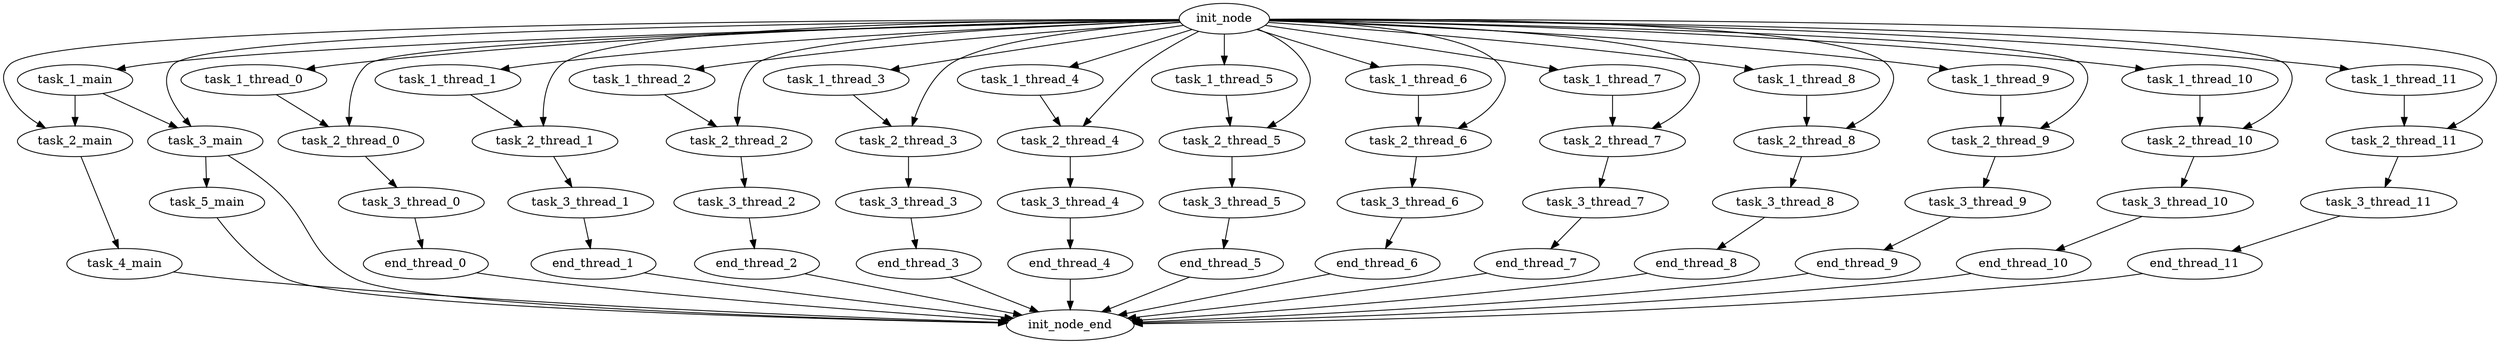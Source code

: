 digraph G {
init_node [size="1.0"];
task_1_main [size="2.129140e+01"];
task_2_main [size="1.540917e+01"];
task_3_main [size="7.874991e+00"];
task_4_main [size="5.117865e+01"];
task_5_main [size="2.390834e+01"];
task_1_main -> task_2_main [size="2.003192e+01"];
task_1_main -> task_3_main [size="1.023749e+01"];
task_2_main -> task_4_main [size="6.653225e+01"];
task_3_main -> task_5_main [size="3.108085e+01"];
task_1_thread_0 [size="2.129140e+01"];
task_2_thread_0 [size="1.540917e+01"];
task_3_thread_0 [size="7.874991e+00"];
end_thread_0 [size="1.000000e+00"];
task_1_thread_0 -> task_2_thread_0 [size="2.003192e+01"];
task_2_thread_0 -> task_3_thread_0 [size="1.023749e+01"];
task_3_thread_0 -> end_thread_0 [size="1.000000e-12"];
task_1_thread_1 [size="2.129140e+01"];
task_2_thread_1 [size="1.540917e+01"];
task_3_thread_1 [size="7.874991e+00"];
end_thread_1 [size="1.000000e+00"];
task_1_thread_1 -> task_2_thread_1 [size="2.003192e+01"];
task_2_thread_1 -> task_3_thread_1 [size="1.023749e+01"];
task_3_thread_1 -> end_thread_1 [size="1.000000e-12"];
task_1_thread_2 [size="2.129140e+01"];
task_2_thread_2 [size="1.540917e+01"];
task_3_thread_2 [size="7.874991e+00"];
end_thread_2 [size="1.000000e+00"];
task_1_thread_2 -> task_2_thread_2 [size="2.003192e+01"];
task_2_thread_2 -> task_3_thread_2 [size="1.023749e+01"];
task_3_thread_2 -> end_thread_2 [size="1.000000e-12"];
task_1_thread_3 [size="2.129140e+01"];
task_2_thread_3 [size="1.540917e+01"];
task_3_thread_3 [size="7.874991e+00"];
end_thread_3 [size="1.000000e+00"];
task_1_thread_3 -> task_2_thread_3 [size="2.003192e+01"];
task_2_thread_3 -> task_3_thread_3 [size="1.023749e+01"];
task_3_thread_3 -> end_thread_3 [size="1.000000e-12"];
task_1_thread_4 [size="2.129140e+01"];
task_2_thread_4 [size="1.540917e+01"];
task_3_thread_4 [size="7.874991e+00"];
end_thread_4 [size="1.000000e+00"];
task_1_thread_4 -> task_2_thread_4 [size="2.003192e+01"];
task_2_thread_4 -> task_3_thread_4 [size="1.023749e+01"];
task_3_thread_4 -> end_thread_4 [size="1.000000e-12"];
task_1_thread_5 [size="2.129140e+01"];
task_2_thread_5 [size="1.540917e+01"];
task_3_thread_5 [size="7.874991e+00"];
end_thread_5 [size="1.000000e+00"];
task_1_thread_5 -> task_2_thread_5 [size="2.003192e+01"];
task_2_thread_5 -> task_3_thread_5 [size="1.023749e+01"];
task_3_thread_5 -> end_thread_5 [size="1.000000e-12"];
task_1_thread_6 [size="2.129140e+01"];
task_2_thread_6 [size="1.540917e+01"];
task_3_thread_6 [size="7.874991e+00"];
end_thread_6 [size="1.000000e+00"];
task_1_thread_6 -> task_2_thread_6 [size="2.003192e+01"];
task_2_thread_6 -> task_3_thread_6 [size="1.023749e+01"];
task_3_thread_6 -> end_thread_6 [size="1.000000e-12"];
task_1_thread_7 [size="2.129140e+01"];
task_2_thread_7 [size="1.540917e+01"];
task_3_thread_7 [size="7.874991e+00"];
end_thread_7 [size="1.000000e+00"];
task_1_thread_7 -> task_2_thread_7 [size="2.003192e+01"];
task_2_thread_7 -> task_3_thread_7 [size="1.023749e+01"];
task_3_thread_7 -> end_thread_7 [size="1.000000e-12"];
task_1_thread_8 [size="2.129140e+01"];
task_2_thread_8 [size="1.540917e+01"];
task_3_thread_8 [size="7.874991e+00"];
end_thread_8 [size="1.000000e+00"];
task_1_thread_8 -> task_2_thread_8 [size="2.003192e+01"];
task_2_thread_8 -> task_3_thread_8 [size="1.023749e+01"];
task_3_thread_8 -> end_thread_8 [size="1.000000e-12"];
task_1_thread_9 [size="2.129140e+01"];
task_2_thread_9 [size="1.540917e+01"];
task_3_thread_9 [size="7.874991e+00"];
end_thread_9 [size="1.000000e+00"];
task_1_thread_9 -> task_2_thread_9 [size="2.003192e+01"];
task_2_thread_9 -> task_3_thread_9 [size="1.023749e+01"];
task_3_thread_9 -> end_thread_9 [size="1.000000e-12"];
task_1_thread_10 [size="2.129140e+01"];
task_2_thread_10 [size="1.540917e+01"];
task_3_thread_10 [size="7.874991e+00"];
end_thread_10 [size="1.000000e+00"];
task_1_thread_10 -> task_2_thread_10 [size="2.003192e+01"];
task_2_thread_10 -> task_3_thread_10 [size="1.023749e+01"];
task_3_thread_10 -> end_thread_10 [size="1.000000e-12"];
task_1_thread_11 [size="2.129140e+01"];
task_2_thread_11 [size="1.540917e+01"];
task_3_thread_11 [size="7.874991e+00"];
end_thread_11 [size="1.000000e+00"];
task_1_thread_11 -> task_2_thread_11 [size="2.003192e+01"];
task_2_thread_11 -> task_3_thread_11 [size="1.023749e+01"];
task_3_thread_11 -> end_thread_11 [size="1.000000e-12"];
init_node_end [size="1.0"];
init_node -> task_1_main [size="12.866561485514314"];
init_node -> task_2_main [size="2.227523125892711"];
init_node -> task_3_main [size="1.6179389193012435"];
init_node -> task_1_thread_0 [size="12.866561485514314"];
init_node -> task_2_thread_0 [size="2.227523125892711"];
init_node -> task_1_thread_1 [size="12.866561485514314"];
init_node -> task_2_thread_1 [size="2.227523125892711"];
init_node -> task_1_thread_2 [size="12.866561485514314"];
init_node -> task_2_thread_2 [size="2.227523125892711"];
init_node -> task_1_thread_3 [size="12.866561485514314"];
init_node -> task_2_thread_3 [size="2.227523125892711"];
init_node -> task_1_thread_4 [size="12.866561485514314"];
init_node -> task_2_thread_4 [size="2.227523125892711"];
init_node -> task_1_thread_5 [size="12.866561485514314"];
init_node -> task_2_thread_5 [size="2.227523125892711"];
init_node -> task_1_thread_6 [size="12.866561485514314"];
init_node -> task_2_thread_6 [size="2.227523125892711"];
init_node -> task_1_thread_7 [size="12.866561485514314"];
init_node -> task_2_thread_7 [size="2.227523125892711"];
init_node -> task_1_thread_8 [size="12.866561485514314"];
init_node -> task_2_thread_8 [size="2.227523125892711"];
init_node -> task_1_thread_9 [size="12.866561485514314"];
init_node -> task_2_thread_9 [size="2.227523125892711"];
init_node -> task_1_thread_10 [size="12.866561485514314"];
init_node -> task_2_thread_10 [size="2.227523125892711"];
init_node -> task_1_thread_11 [size="12.866561485514314"];
init_node -> task_2_thread_11 [size="2.227523125892711"];
task_3_main -> init_node_end [size="12.866561485514314"];
task_4_main -> init_node_end [size="12.637710429015495"];
task_5_main -> init_node_end [size="12.505133782516232"];
end_thread_0 -> init_node_end [size="7.159215818103182e-13"];
end_thread_1 -> init_node_end [size="8.193025904119891e-13"];
end_thread_2 -> init_node_end [size="1.0899306626677139e-12"];
end_thread_3 -> init_node_end [size="1.02696488836193e-12"];
end_thread_4 -> init_node_end [size="8.32264373224418e-13"];
end_thread_5 -> init_node_end [size="1.0535594103255452e-12"];
end_thread_6 -> init_node_end [size="1.1856582740066959e-12"];
end_thread_7 -> init_node_end [size="7.038992558068366e-13"];
end_thread_8 -> init_node_end [size="1.1834915510996846e-12"];
end_thread_9 -> init_node_end [size="1.1188836369929361e-12"];
end_thread_10 -> init_node_end [size="9.041503099107952e-13"];
end_thread_11 -> init_node_end [size="7.932876998870689e-13"];
}
